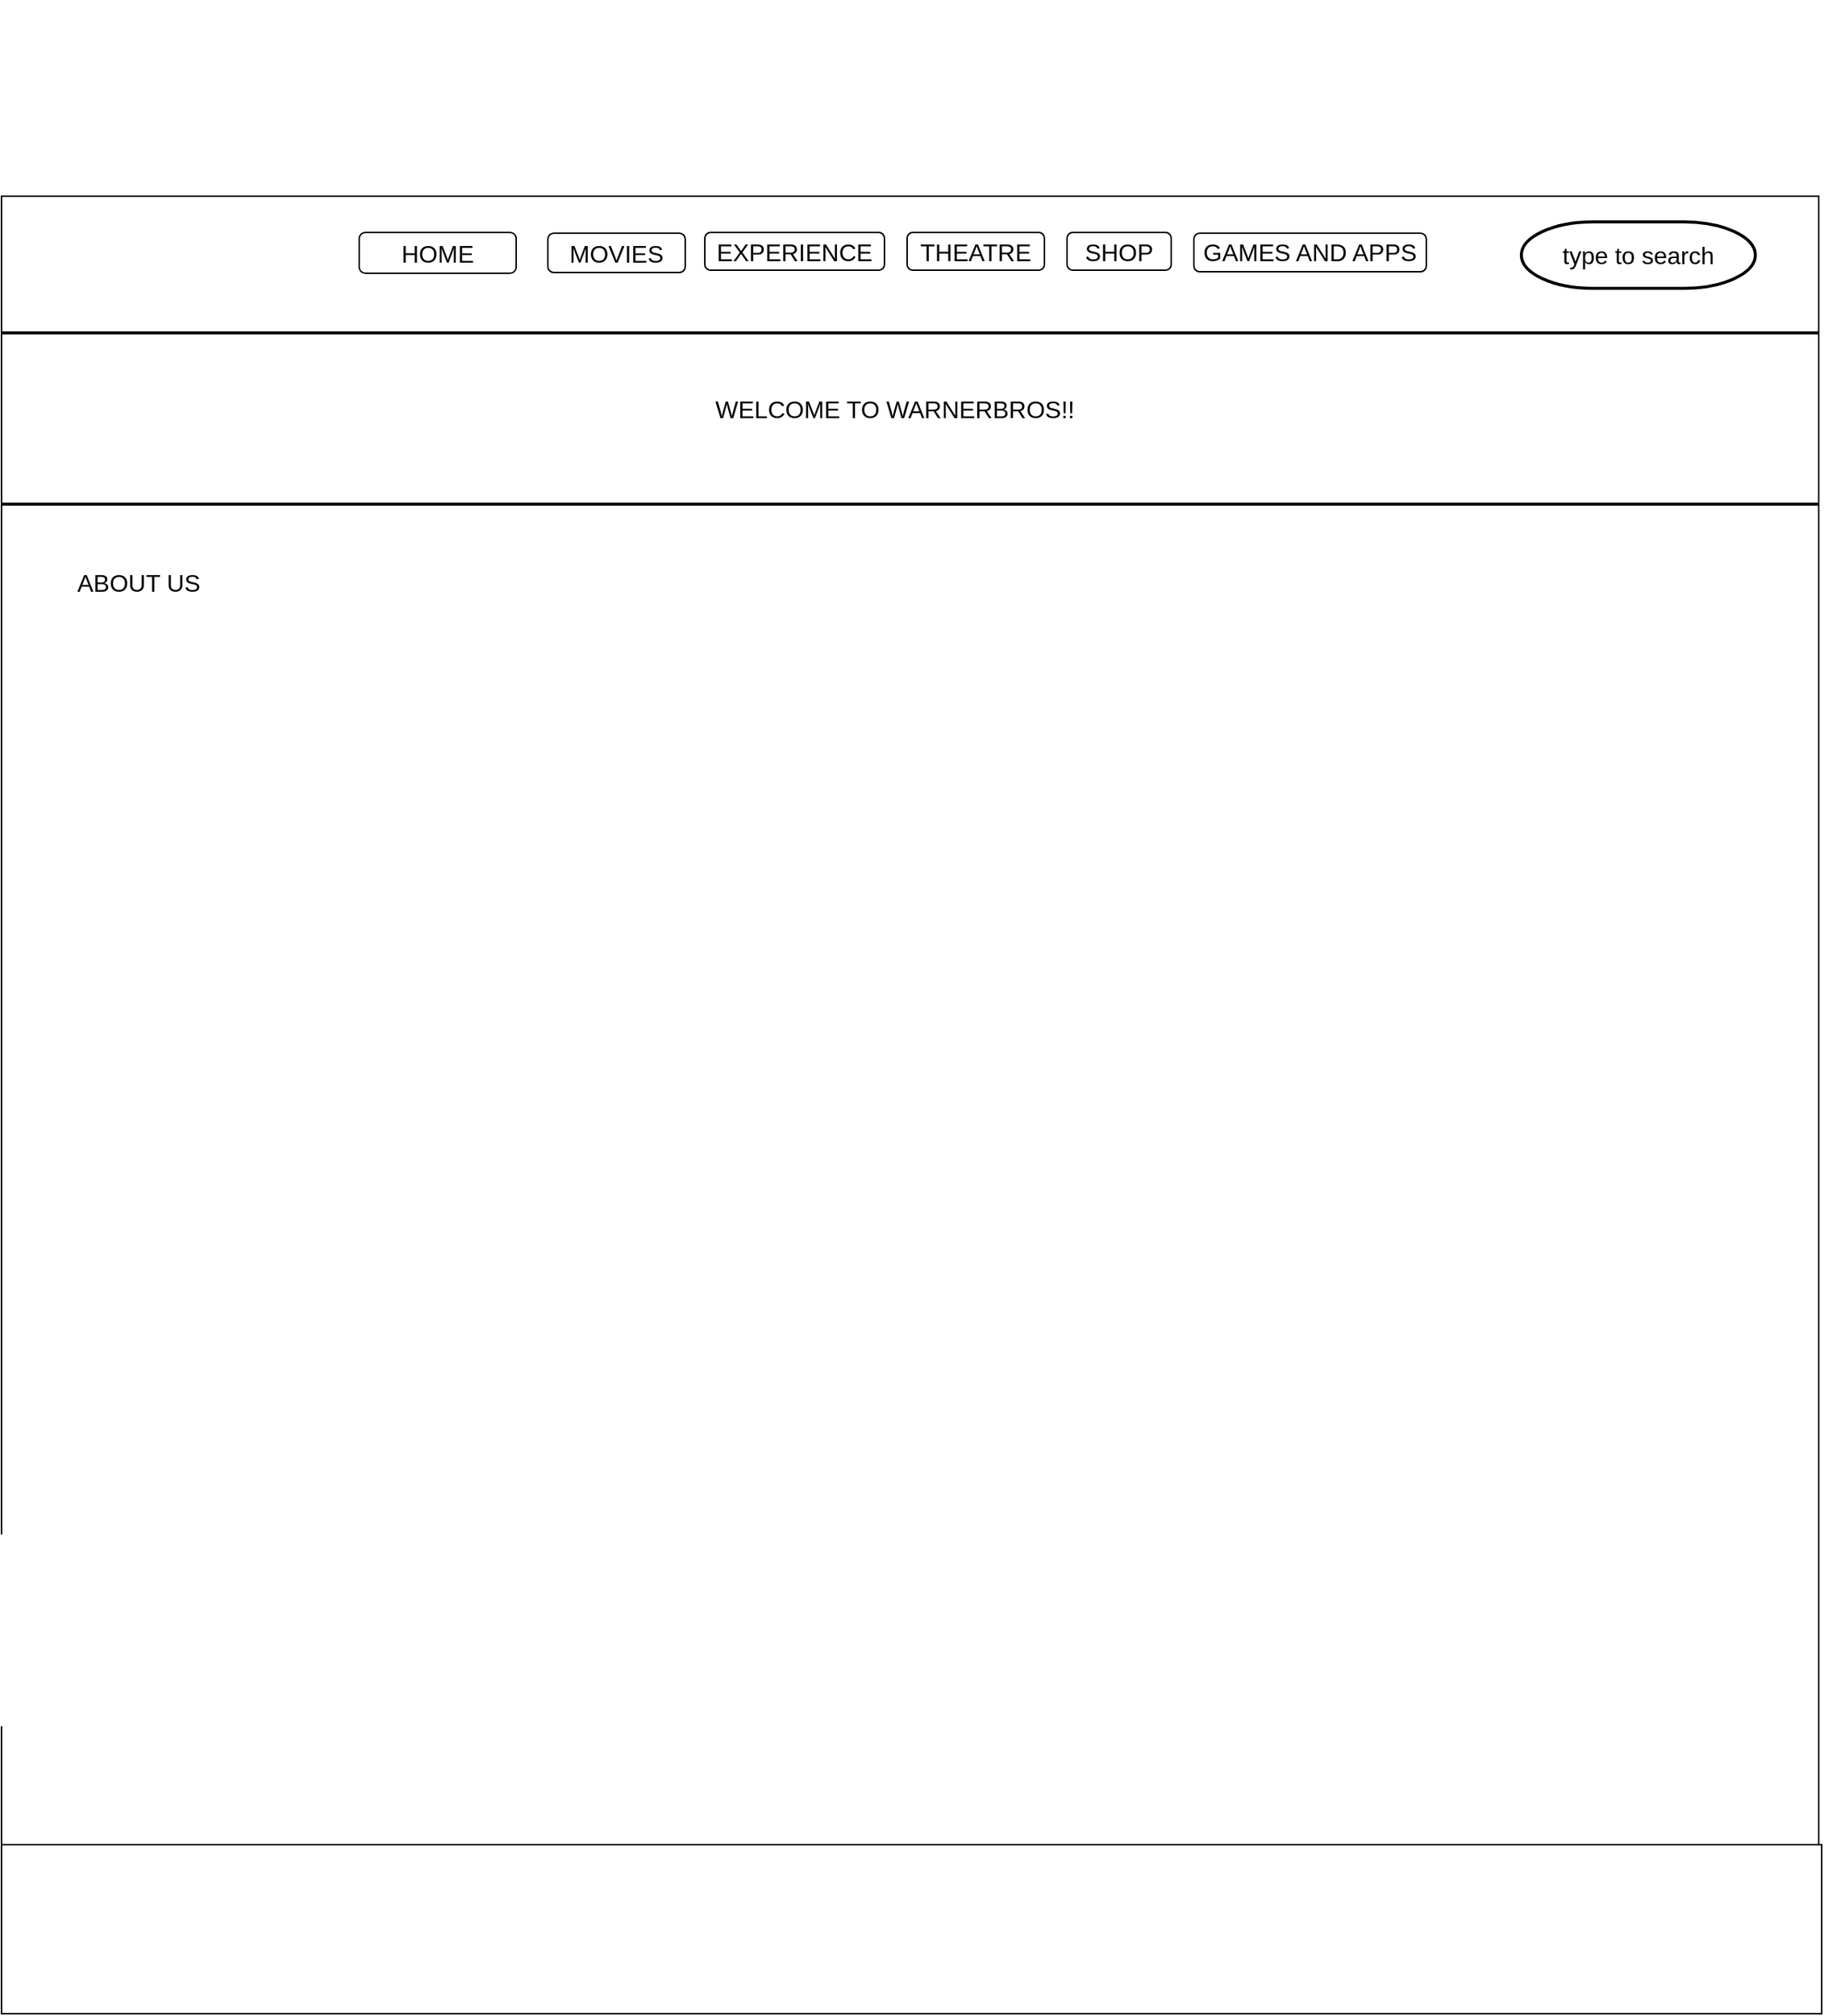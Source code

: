 <mxfile version="21.3.4" type="device">
  <diagram name="Page-1" id="9NmkZ2MwQMLWGfoxwUbP">
    <mxGraphModel dx="1690" dy="1023" grid="0" gridSize="10" guides="1" tooltips="1" connect="1" arrows="1" fold="1" page="0" pageScale="1" pageWidth="827" pageHeight="1169" math="0" shadow="0">
      <root>
        <mxCell id="0" />
        <mxCell id="1" parent="0" />
        <mxCell id="FN98-E5jj3SNUUN72ckx-1" value="" style="whiteSpace=wrap;html=1;aspect=fixed;fontSize=16;" vertex="1" parent="1">
          <mxGeometry x="-341" y="14" width="1204" height="1204" as="geometry" />
        </mxCell>
        <mxCell id="FN98-E5jj3SNUUN72ckx-15" value="&#xa;&lt;h2 style=&quot;scroll-behavior: smooth; color: rgb(255, 255, 255); line-height: 0.9em; font-weight: 800; text-transform: uppercase; margin: 50px 0px 30px; font-size: 2.188rem; text-align: center; width: 729.6px; font-family: Montserrat, Arial, Helvetica, sans-serif; font-style: normal; font-variant-ligatures: normal; font-variant-caps: normal; letter-spacing: normal; orphans: 2; text-indent: 0px; widows: 2; word-spacing: 0px; -webkit-text-stroke-width: 0px; text-decoration-thickness: initial; text-decoration-style: initial; text-decoration-color: initial;&quot;&gt;WB SERVICES&lt;/h2&gt;&lt;p style=&quot;scroll-behavior: smooth; font-family: Montserrat, Arial, Helvetica, sans-serif; text-align: center; color: rgb(255, 255, 255); height: 145px; font-size: 16px; font-style: normal; font-variant-ligatures: normal; font-variant-caps: normal; font-weight: 300; letter-spacing: normal; orphans: 2; text-indent: 0px; text-transform: none; widows: 2; word-spacing: 0px; -webkit-text-stroke-width: 0px; text-decoration-thickness: initial; text-decoration-style: initial; text-decoration-color: initial;&quot;&gt;&lt;strong style=&quot;scroll-behavior: smooth;&quot;&gt;Warner Bros. Studios&lt;/strong&gt;&lt;span&gt;&amp;nbsp;&lt;/span&gt;is one of the most memorable motion picture and television production facilities in the world. We offer many services to the community - From finding a job to renting a stage on the historic Warner Bros. lot.&lt;/p&gt;&#xa;&#xa;" style="text;html=1;strokeColor=none;fillColor=none;align=center;verticalAlign=middle;whiteSpace=wrap;rounded=0;fontSize=16;" vertex="1" parent="1">
          <mxGeometry x="-189" y="326" width="840.5" height="299" as="geometry" />
        </mxCell>
        <mxCell id="FN98-E5jj3SNUUN72ckx-2" value="" style="line;strokeWidth=2;html=1;fontSize=16;" vertex="1" parent="1">
          <mxGeometry x="-341" y="-115" width="1204" height="439" as="geometry" />
        </mxCell>
        <mxCell id="FN98-E5jj3SNUUN72ckx-3" value="" style="line;strokeWidth=2;html=1;fontSize=16;" vertex="1" parent="1">
          <mxGeometry x="-341" y="198" width="1204" height="40" as="geometry" />
        </mxCell>
        <mxCell id="FN98-E5jj3SNUUN72ckx-4" value="HOME" style="rounded=1;whiteSpace=wrap;html=1;fontSize=16;" vertex="1" parent="1">
          <mxGeometry x="-104" y="38" width="104" height="27" as="geometry" />
        </mxCell>
        <mxCell id="FN98-E5jj3SNUUN72ckx-5" value="MOVIES" style="rounded=1;whiteSpace=wrap;html=1;fontSize=16;" vertex="1" parent="1">
          <mxGeometry x="21" y="38.5" width="91" height="26" as="geometry" />
        </mxCell>
        <mxCell id="FN98-E5jj3SNUUN72ckx-6" value="EXPERIENCE" style="rounded=1;whiteSpace=wrap;html=1;fontSize=16;" vertex="1" parent="1">
          <mxGeometry x="125" y="38" width="119" height="25" as="geometry" />
        </mxCell>
        <mxCell id="FN98-E5jj3SNUUN72ckx-7" value="THEATRE" style="rounded=1;whiteSpace=wrap;html=1;fontSize=16;" vertex="1" parent="1">
          <mxGeometry x="259" y="38" width="91" height="25" as="geometry" />
        </mxCell>
        <mxCell id="FN98-E5jj3SNUUN72ckx-8" value="SHOP" style="rounded=1;whiteSpace=wrap;html=1;fontSize=16;" vertex="1" parent="1">
          <mxGeometry x="365" y="38" width="69" height="25" as="geometry" />
        </mxCell>
        <mxCell id="FN98-E5jj3SNUUN72ckx-9" value="GAMES AND APPS" style="rounded=1;whiteSpace=wrap;html=1;fontSize=16;" vertex="1" parent="1">
          <mxGeometry x="449" y="38.5" width="154" height="25.5" as="geometry" />
        </mxCell>
        <mxCell id="FN98-E5jj3SNUUN72ckx-12" value="type to search" style="strokeWidth=2;html=1;shape=mxgraph.flowchart.terminator;whiteSpace=wrap;fontSize=16;" vertex="1" parent="1">
          <mxGeometry x="666" y="31" width="155" height="44" as="geometry" />
        </mxCell>
        <mxCell id="FN98-E5jj3SNUUN72ckx-13" value="WELCOME TO WARNERBROS!!" style="text;html=1;strokeColor=none;fillColor=none;align=center;verticalAlign=middle;whiteSpace=wrap;rounded=0;fontSize=16;" vertex="1" parent="1">
          <mxGeometry x="-5" y="123" width="512" height="64" as="geometry" />
        </mxCell>
        <mxCell id="FN98-E5jj3SNUUN72ckx-16" value="ABOUT US" style="text;html=1;strokeColor=none;fillColor=none;align=center;verticalAlign=middle;whiteSpace=wrap;rounded=0;fontSize=16;" vertex="1" parent="1">
          <mxGeometry x="-300" y="255" width="100" height="30" as="geometry" />
        </mxCell>
        <mxCell id="FN98-E5jj3SNUUN72ckx-17" value="&#xa;&lt;h2 style=&quot;scroll-behavior: smooth; color: rgb(255, 255, 255); line-height: 0.9em; font-weight: 800; text-transform: uppercase; margin: 50px 0px 30px; font-size: 2.188rem; text-align: center; width: 729.6px; font-family: Montserrat, Arial, Helvetica, sans-serif; font-style: normal; font-variant-ligatures: normal; font-variant-caps: normal; letter-spacing: normal; orphans: 2; text-indent: 0px; widows: 2; word-spacing: 0px; -webkit-text-stroke-width: 0px; text-decoration-thickness: initial; text-decoration-style: initial; text-decoration-color: initial;&quot;&gt;CORPORATE RESPONSIBILITY&lt;/h2&gt;&lt;p style=&quot;scroll-behavior: smooth; font-family: Montserrat, Arial, Helvetica, sans-serif; text-align: center; color: rgb(255, 255, 255); height: 135px; font-size: 16px; font-style: normal; font-variant-ligatures: normal; font-variant-caps: normal; font-weight: 300; letter-spacing: normal; orphans: 2; text-indent: 0px; text-transform: none; widows: 2; word-spacing: 0px; -webkit-text-stroke-width: 0px; text-decoration-thickness: initial; text-decoration-style: initial; text-decoration-color: initial;&quot;&gt;At&lt;span&gt;&amp;nbsp;&lt;/span&gt;&lt;strong style=&quot;scroll-behavior: smooth;&quot;&gt;WarnerMedia&lt;/strong&gt;, equity, diversity, inclusion, and corporate social, responsibility are moral and business imperatives. We see advocacy and inclusion as a key part to our success, and our approach to these critical issues are rooted in how we address our workforce, programs, content, suppliers, and community.&lt;/p&gt;&#xa;&#xa;" style="text;html=1;strokeColor=none;fillColor=none;align=center;verticalAlign=middle;whiteSpace=wrap;rounded=0;fontSize=16;" vertex="1" parent="1">
          <mxGeometry x="-239" y="588" width="878" height="397" as="geometry" />
        </mxCell>
        <mxCell id="FN98-E5jj3SNUUN72ckx-19" value="" style="rounded=0;whiteSpace=wrap;html=1;fontSize=16;" vertex="1" parent="1">
          <mxGeometry x="-341" y="1106" width="1206" height="112" as="geometry" />
        </mxCell>
      </root>
    </mxGraphModel>
  </diagram>
</mxfile>
